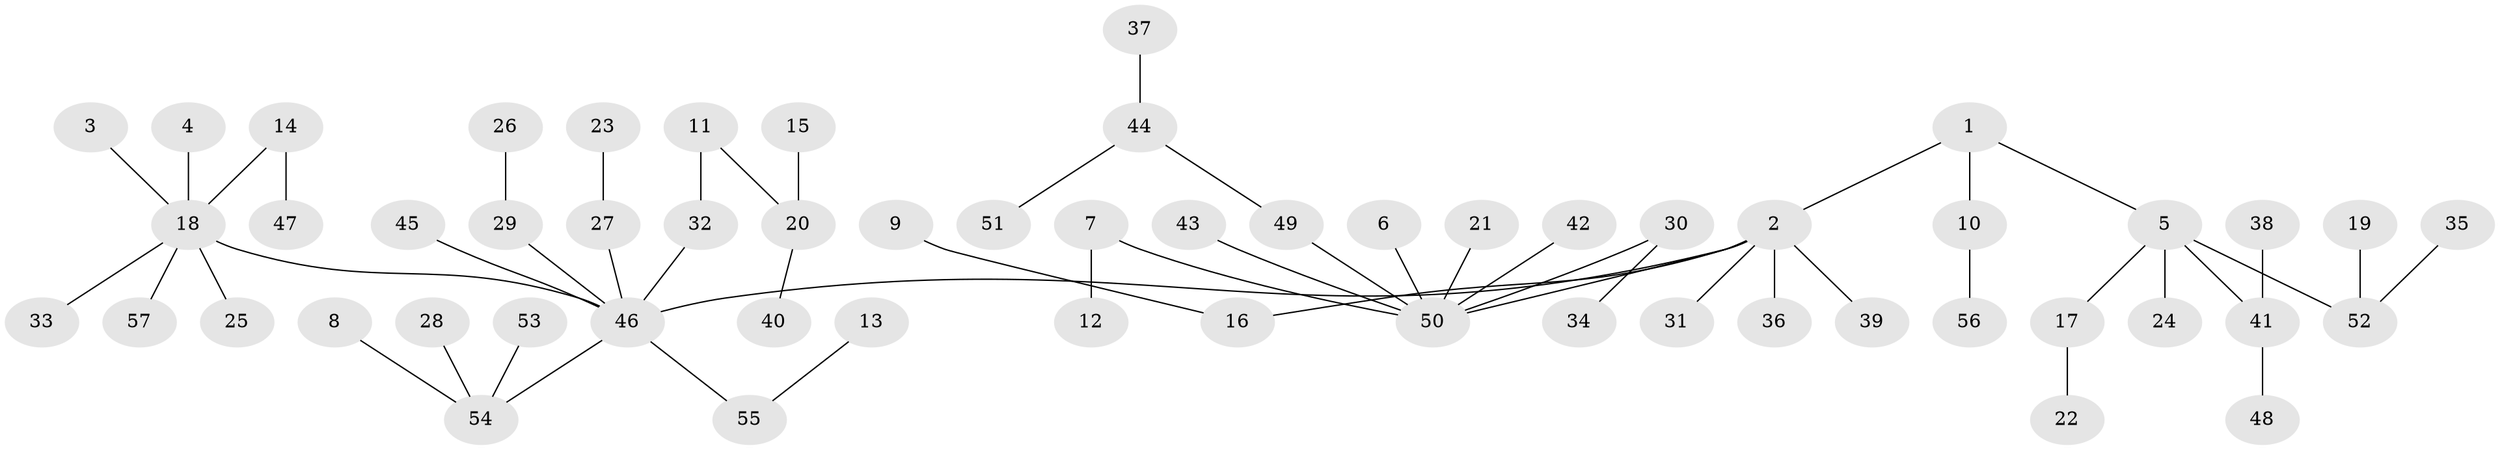 // original degree distribution, {4: 0.035398230088495575, 3: 0.11504424778761062, 5: 0.04424778761061947, 9: 0.017699115044247787, 2: 0.2743362831858407, 7: 0.008849557522123894, 1: 0.504424778761062}
// Generated by graph-tools (version 1.1) at 2025/48/03/06/25 01:48:57]
// undirected, 57 vertices, 56 edges
graph export_dot {
graph [start="1"]
  node [color=gray90,style=filled];
  1;
  2;
  3;
  4;
  5;
  6;
  7;
  8;
  9;
  10;
  11;
  12;
  13;
  14;
  15;
  16;
  17;
  18;
  19;
  20;
  21;
  22;
  23;
  24;
  25;
  26;
  27;
  28;
  29;
  30;
  31;
  32;
  33;
  34;
  35;
  36;
  37;
  38;
  39;
  40;
  41;
  42;
  43;
  44;
  45;
  46;
  47;
  48;
  49;
  50;
  51;
  52;
  53;
  54;
  55;
  56;
  57;
  1 -- 2 [weight=1.0];
  1 -- 5 [weight=1.0];
  1 -- 10 [weight=1.0];
  2 -- 16 [weight=1.0];
  2 -- 31 [weight=1.0];
  2 -- 36 [weight=1.0];
  2 -- 39 [weight=1.0];
  2 -- 46 [weight=1.0];
  2 -- 50 [weight=1.0];
  3 -- 18 [weight=1.0];
  4 -- 18 [weight=1.0];
  5 -- 17 [weight=1.0];
  5 -- 24 [weight=1.0];
  5 -- 41 [weight=1.0];
  5 -- 52 [weight=1.0];
  6 -- 50 [weight=1.0];
  7 -- 12 [weight=1.0];
  7 -- 50 [weight=1.0];
  8 -- 54 [weight=1.0];
  9 -- 16 [weight=1.0];
  10 -- 56 [weight=1.0];
  11 -- 20 [weight=1.0];
  11 -- 32 [weight=1.0];
  13 -- 55 [weight=1.0];
  14 -- 18 [weight=1.0];
  14 -- 47 [weight=1.0];
  15 -- 20 [weight=1.0];
  17 -- 22 [weight=1.0];
  18 -- 25 [weight=1.0];
  18 -- 33 [weight=1.0];
  18 -- 46 [weight=1.0];
  18 -- 57 [weight=1.0];
  19 -- 52 [weight=1.0];
  20 -- 40 [weight=1.0];
  21 -- 50 [weight=1.0];
  23 -- 27 [weight=1.0];
  26 -- 29 [weight=1.0];
  27 -- 46 [weight=1.0];
  28 -- 54 [weight=1.0];
  29 -- 46 [weight=1.0];
  30 -- 34 [weight=1.0];
  30 -- 50 [weight=1.0];
  32 -- 46 [weight=1.0];
  35 -- 52 [weight=1.0];
  37 -- 44 [weight=1.0];
  38 -- 41 [weight=1.0];
  41 -- 48 [weight=1.0];
  42 -- 50 [weight=1.0];
  43 -- 50 [weight=1.0];
  44 -- 49 [weight=1.0];
  44 -- 51 [weight=1.0];
  45 -- 46 [weight=1.0];
  46 -- 54 [weight=1.0];
  46 -- 55 [weight=1.0];
  49 -- 50 [weight=1.0];
  53 -- 54 [weight=1.0];
}
